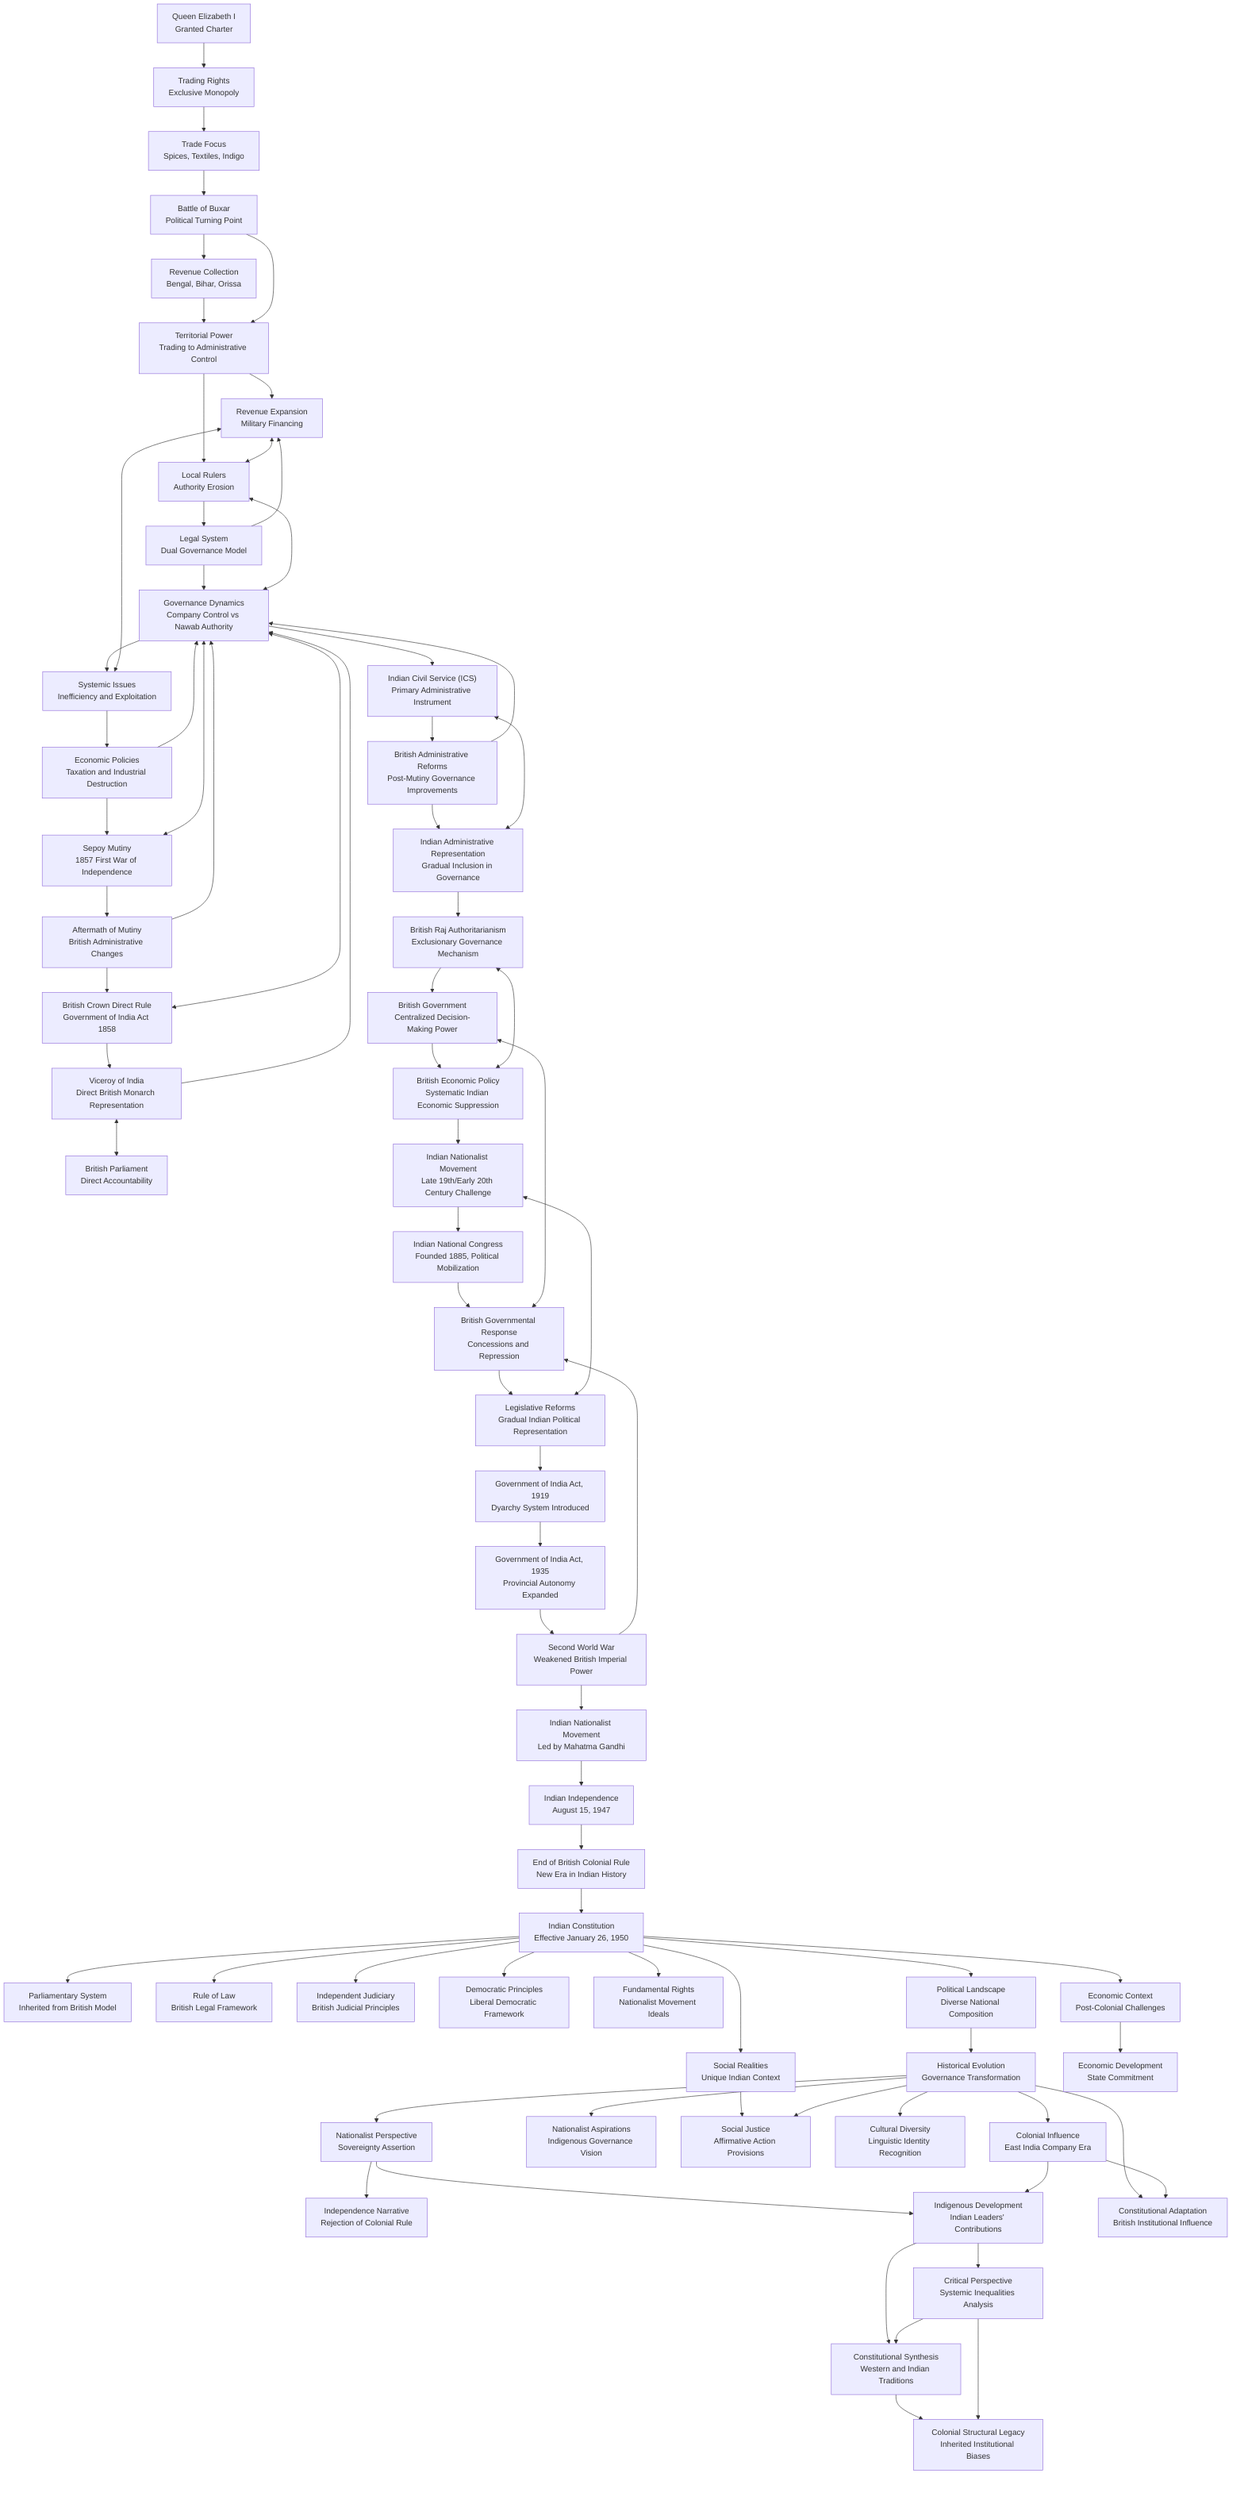 graph TD


%% Chapter: Historical Background - Historical Background

%% Section 1
%% Historical Background - East India Company Establishment
EIC["East India Company<br>Established 1600"]
QUEEN["Queen Elizabeth I<br>Granted Charter"]
QUEEN --> EIC
EIC["Trading Rights<br>Exclusive Monopoly"]
EIC --> TRADE["Trade Focus<br>Spices, Textiles, Indigo"]

%% Section 2
%% Political Landscape and Revenue Rights
DIWANI["Diwani Rights<br>1765 Acquisition"]
BUXAR["Battle of Buxar<br>Political Turning Point"]
TRADE --> BUXAR
BUXAR --> DIWANI
DIWANI["Revenue Collection<br>Bengal, Bihar, Orissa"]

%% Section 3
%% Company's Territorial Transformation
TERRITORIAL["Territorial Power<br>Trading to Administrative Control"]
DIWANI --> TERRITORIAL
TERRITORIAL --> REVENUE["Revenue Expansion<br>Military Financing"]
BUXAR --> TERRITORIAL
TERRITORIAL --> LOCALRULERS["Local Rulers<br>Authority Erosion"]
REVENUE <--> LOCALRULERS

%% Section 4
%% Legal and Administrative Structures
LEGAL["Legal System<br>Dual Governance Model"]
LOCALRULERS --> LEGAL
LEGAL --> REVENUE
%% Governance Complexity
GOVERNANCE["Governance Dynamics<br>Company Control vs Nawab Authority"]
LEGAL --> GOVERNANCE
GOVERNANCE <--> LOCALRULERS
%% Systemic Challenges
CORRUPTION["Systemic Issues<br>Inefficiency and Exploitation"]
GOVERNANCE --> CORRUPTION
CORRUPTION <--> REVENUE

%% Section 5
%% Economic and Political Impact
ECONOMIC["Economic Policies<br>Taxation and Industrial Destruction"]
CORRUPTION --> ECONOMIC
ECONOMIC --> GOVERNANCE
%% Colonial Conflict
MUTINY["Sepoy Mutiny<br>1857 First War of Independence"]
ECONOMIC --> MUTINY
MUTINY <--> GOVERNANCE

%% Section 6
%% Historical Impact of Mutiny
AFTERMATH["Aftermath of Mutiny<br>British Administrative Changes"]
MUTINY --> AFTERMATH
AFTERMATH --> GOVERNANCE
%% Colonial Governance Transition
CROWN_RULE["British Crown Direct Rule<br>Government of India Act 1858"]
AFTERMATH --> CROWN_RULE
CROWN_RULE <--> GOVERNANCE

%% Section 7
%% British Crown Rule Transition
VICEROY["Viceroy of India<br>Direct British Monarch Representation"]
CROWN_RULE --> VICEROY
VICEROY --> GOVERNANCE
%% Administrative Accountability
PARLIAMENT["British Parliament<br>Direct Accountability"]
VICEROY <--> PARLIAMENT

%% Section 8
%% Indian Civil Service Reorganization
ICS["Indian Civil Service (ICS)<br>Primary Administrative Instrument"]
GOVERNANCE --> ICS
%% Administrative Reforms
REFORMS["British Administrative Reforms<br>Post-Mutiny Governance Improvements"]
ICS --> REFORMS
REFORMS --> GOVERNANCE
%% Indian Representation
INDIAN_ADMIN["Indian Administrative Representation<br>Gradual Inclusion in Governance"]
REFORMS --> INDIAN_ADMIN
ICS <--> INDIAN_ADMIN

%% Section 9
%% British Raj Authoritarian Structure
AUTHORITARIANISM["British Raj Authoritarianism<br>Exclusionary Governance Mechanism"]
INDIAN_ADMIN --> AUTHORITARIANISM
%% Power Concentration
POWER_CONCENTRATION["British Government<br>Centralized Decision-Making Power"]
AUTHORITARIANISM --> POWER_CONCENTRATION
%% Economic Exploitation
ECONOMIC_POLICY["British Economic Policy<br>Systematic Indian Economic Suppression"]
POWER_CONCENTRATION --> ECONOMIC_POLICY
AUTHORITARIANISM <--> ECONOMIC_POLICY

%% Section 10
%% Indian Nationalist Movement Rise
NATIONALIST_MOVEMENT["Indian Nationalist Movement<br>Late 19th/Early 20th Century Challenge"]
ECONOMIC_POLICY --> NATIONALIST_MOVEMENT
%% Indian National Congress Formation
INDIAN_CONGRESS["Indian National Congress<br>Founded 1885, Political Mobilization"]
NATIONALIST_MOVEMENT --> INDIAN_CONGRESS
%% British Response Mechanism
BRITISH_RESPONSE["British Governmental Response<br>Concessions and Repression"]
INDIAN_CONGRESS --> BRITISH_RESPONSE
POWER_CONCENTRATION <--> BRITISH_RESPONSE
%% Legislative Representation
LEGISLATIVE_REFORMS["Legislative Reforms<br>Gradual Indian Political Representation"]
BRITISH_RESPONSE --> LEGISLATIVE_REFORMS
NATIONALIST_MOVEMENT <--> LEGISLATIVE_REFORMS

%% Section 11
%% Government of India Acts
GOV_ACT_1919["Government of India Act, 1919<br>Dyarchy System Introduced"]
LEGISLATIVE_REFORMS --> GOV_ACT_1919
%% Further Legislative Developments
GOV_ACT_1935["Government of India Act, 1935<br>Provincial Autonomy Expanded"]
GOV_ACT_1919 --> GOV_ACT_1935
%% World War Impact
WORLD_WAR_TWO["Second World War<br>Weakened British Imperial Power"]
GOV_ACT_1935 --> WORLD_WAR_TWO
WORLD_WAR_TWO --> BRITISH_RESPONSE

%% Section 12
%% Indian Independence Movement
INDIAN_NATIONALIST_MOVEMENT["Indian Nationalist Movement<br>Led by Mahatma Gandhi"]
WORLD_WAR_TWO --> INDIAN_NATIONALIST_MOVEMENT
%% Independence Achievement
INDEPENDENCE_DAY["Indian Independence<br>August 15, 1947"]
INDIAN_NATIONALIST_MOVEMENT --> INDEPENDENCE_DAY
%% Historical Significance
BRITISH_RULE_END["End of British Colonial Rule<br>New Era in Indian History"]
INDEPENDENCE_DAY --> BRITISH_RULE_END

%% Section 13
%% Constitutional Legacy
INDIAN_CONSTITUTION["Indian Constitution<br>Effective January 26, 1950"]
BRITISH_RULE_END --> INDIAN_CONSTITUTION
%% Inherited Governance Structures
PARLIAMENTARY_SYSTEM["Parliamentary System<br>Inherited from British Model"]
RULE_OF_LAW["Rule of Law<br>British Legal Framework"]
INDEPENDENT_JUDICIARY["Independent Judiciary<br>British Judicial Principles"]
%% Connections showing systemic inheritance
INDIAN_CONSTITUTION --> PARLIAMENTARY_SYSTEM
INDIAN_CONSTITUTION --> RULE_OF_LAW
INDIAN_CONSTITUTION --> INDEPENDENT_JUDICIARY

%% Section 14
%% Nationalist Democratic Principles
DEMOCRATIC_PRINCIPLES["Democratic Principles<br>Liberal Democratic Framework"]
FUNDAMENTAL_RIGHTS["Fundamental Rights<br>Nationalist Movement Ideals"]
%% Connections showing democratic inheritance
INDIAN_CONSTITUTION --> DEMOCRATIC_PRINCIPLES
INDIAN_CONSTITUTION --> FUNDAMENTAL_RIGHTS
%% Unique Indian Context
SOCIAL_REALITIES["Social Realities<br>Unique Indian Context"]
ECONOMIC_CONTEXT["Economic Context<br>Post-Colonial Challenges"]
POLITICAL_LANDSCAPE["Political Landscape<br>Diverse National Composition"]
%% Connections showing contextual complexity
INDIAN_CONSTITUTION --> SOCIAL_REALITIES
INDIAN_CONSTITUTION --> ECONOMIC_CONTEXT
INDIAN_CONSTITUTION --> POLITICAL_LANDSCAPE

%% Section 15
%% Historical Context and Constitutional Evolution
HISTORICAL_EVOLUTION["Historical Evolution<br>Governance Transformation"]
COLONIAL_INFLUENCE["Colonial Influence<br>East India Company Era"]
NATIONALIST_ASPIRATIONS["Nationalist Aspirations<br>Indigenous Governance Vision"]
%% Connections showing historical progression
POLITICAL_LANDSCAPE --> HISTORICAL_EVOLUTION
HISTORICAL_EVOLUTION --> COLONIAL_INFLUENCE
HISTORICAL_EVOLUTION --> NATIONALIST_ASPIRATIONS
%% Constitutional Social Justice Provisions
SOCIAL_JUSTICE["Social Justice<br>Affirmative Action Provisions"]
CULTURAL_DIVERSITY["Cultural Diversity<br>Linguistic Identity Recognition"]
ECONOMIC_DEVELOPMENT["Economic Development<br>State Commitment"]
%% Connections to existing and new nodes
SOCIAL_REALITIES --> SOCIAL_JUSTICE
HISTORICAL_EVOLUTION --> SOCIAL_JUSTICE
HISTORICAL_EVOLUTION --> CULTURAL_DIVERSITY
ECONOMIC_CONTEXT --> ECONOMIC_DEVELOPMENT

%% Section 16
%% Nationalist Constitutional Perspective
NATIONALIST_PERSPECTIVE["Nationalist Perspective<br>Sovereignty Assertion"]
HISTORICAL_EVOLUTION --> NATIONALIST_PERSPECTIVE
%% Constitutional Independence Narrative
INDEPENDENCE_NARRATIVE["Independence Narrative<br>Rejection of Colonial Rule"]
NATIONALIST_PERSPECTIVE --> INDEPENDENCE_NARRATIVE
%% Indigenous Constitutional Development
INDIGENOUS_DEVELOPMENT["Indigenous Development<br>Indian Leaders' Contributions"]
NATIONALIST_PERSPECTIVE --> INDIGENOUS_DEVELOPMENT
COLONIAL_INFLUENCE --> INDIGENOUS_DEVELOPMENT
%% Constitutional Adaptation
CONSTITUTIONAL_ADAPTATION["Constitutional Adaptation<br>British Institutional Influence"]
HISTORICAL_EVOLUTION --> CONSTITUTIONAL_ADAPTATION
COLONIAL_INFLUENCE --> CONSTITUTIONAL_ADAPTATION

%% Section 17
%% Critical Perspective on Constitutional Development
CRITICAL_PERSPECTIVE["Critical Perspective<br>Systemic Inequalities Analysis"]
INDIGENOUS_DEVELOPMENT --> CRITICAL_PERSPECTIVE
%% Synthesis of Traditions
CONSTITUTIONAL_SYNTHESIS["Constitutional Synthesis<br>Western and Indian Traditions"]
INDIGENOUS_DEVELOPMENT --> CONSTITUTIONAL_SYNTHESIS
CRITICAL_PERSPECTIVE --> CONSTITUTIONAL_SYNTHESIS
%% Structural Colonial Legacy
COLONIAL_STRUCTURAL_LEGACY["Colonial Structural Legacy<br>Inherited Institutional Biases"]
CONSTITUTIONAL_SYNTHESIS --> COLONIAL_STRUCTURAL_LEGACY
CRITICAL_PERSPECTIVE --> COLONIAL_STRUCTURAL_LEGACY